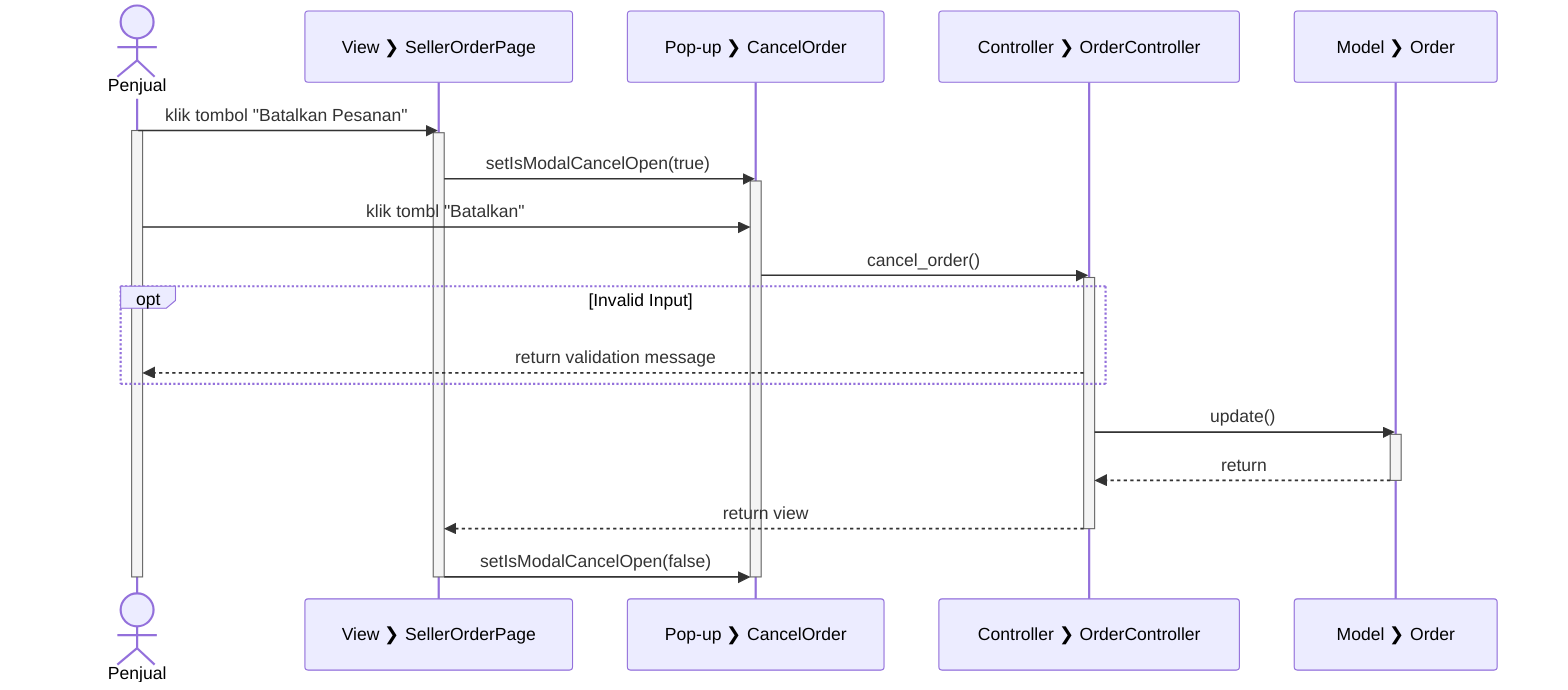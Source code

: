 sequenceDiagram
  actor Penjual
  participant V_OP as View #10095; SellerOrderPage
  participant P_CO as Pop-up #10095; CancelOrder
  participant C_O as Controller #10095; OrderController
  participant M_O as Model #10095; Order
  
  Penjual->>V_OP: klik tombol "Batalkan Pesanan"
  
  activate Penjual

  activate V_OP

  V_OP->>P_CO: setIsModalCancelOpen(true)

  activate P_CO

  Penjual->>P_CO: klik tombl "Batalkan"
  P_CO->>C_O: cancel_order()

  activate C_O

  opt Invalid Input
    C_O-->>Penjual: return validation message
  end

  C_O->>M_O: update()
  
  activate M_O
  
  M_O-->>C_O: return

  deactivate M_O

  C_O-->>V_OP: return view

  deactivate C_O
  
  V_OP->>P_CO: setIsModalCancelOpen(false)

  deactivate P_CO
  deactivate V_OP
  
  deactivate Penjual